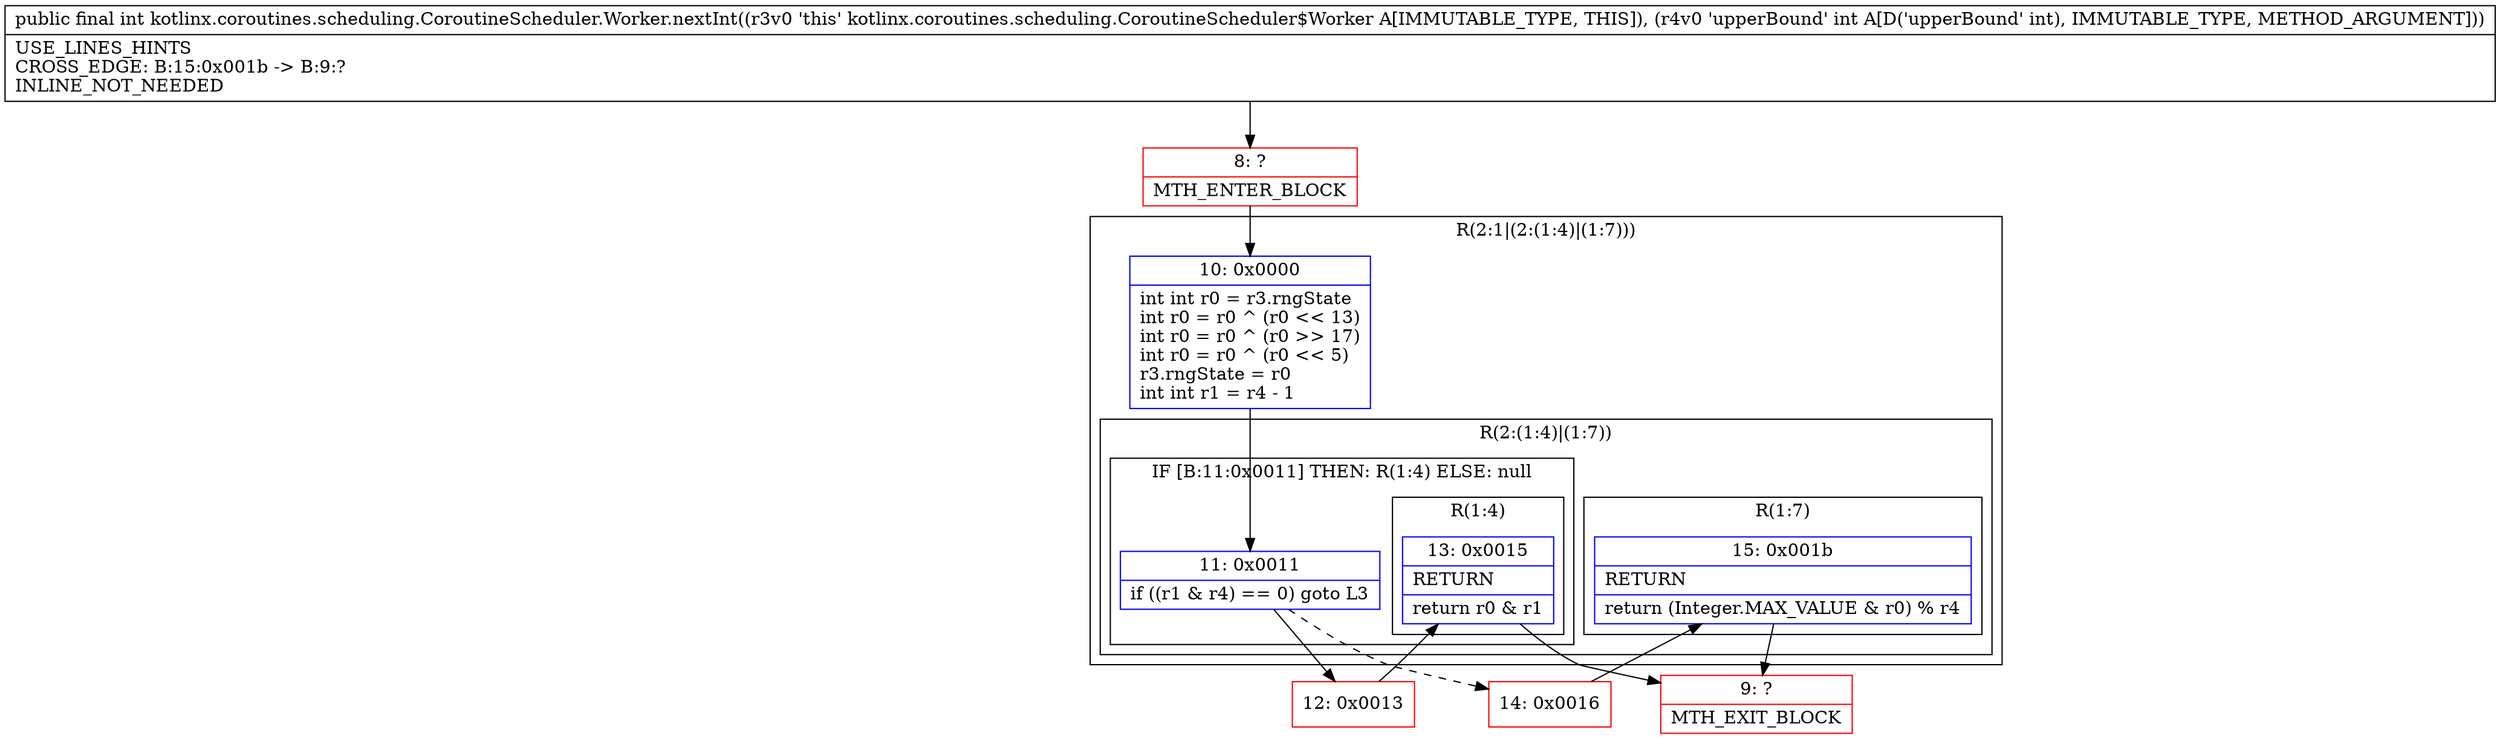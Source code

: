 digraph "CFG forkotlinx.coroutines.scheduling.CoroutineScheduler.Worker.nextInt(I)I" {
subgraph cluster_Region_765783232 {
label = "R(2:1|(2:(1:4)|(1:7)))";
node [shape=record,color=blue];
Node_10 [shape=record,label="{10\:\ 0x0000|int int r0 = r3.rngState\lint r0 = r0 ^ (r0 \<\< 13)\lint r0 = r0 ^ (r0 \>\> 17)\lint r0 = r0 ^ (r0 \<\< 5)\lr3.rngState = r0\lint int r1 = r4 \- 1\l}"];
subgraph cluster_Region_850380691 {
label = "R(2:(1:4)|(1:7))";
node [shape=record,color=blue];
subgraph cluster_IfRegion_1919947001 {
label = "IF [B:11:0x0011] THEN: R(1:4) ELSE: null";
node [shape=record,color=blue];
Node_11 [shape=record,label="{11\:\ 0x0011|if ((r1 & r4) == 0) goto L3\l}"];
subgraph cluster_Region_366275669 {
label = "R(1:4)";
node [shape=record,color=blue];
Node_13 [shape=record,label="{13\:\ 0x0015|RETURN\l|return r0 & r1\l}"];
}
}
subgraph cluster_Region_515314029 {
label = "R(1:7)";
node [shape=record,color=blue];
Node_15 [shape=record,label="{15\:\ 0x001b|RETURN\l|return (Integer.MAX_VALUE & r0) % r4\l}"];
}
}
}
Node_8 [shape=record,color=red,label="{8\:\ ?|MTH_ENTER_BLOCK\l}"];
Node_12 [shape=record,color=red,label="{12\:\ 0x0013}"];
Node_9 [shape=record,color=red,label="{9\:\ ?|MTH_EXIT_BLOCK\l}"];
Node_14 [shape=record,color=red,label="{14\:\ 0x0016}"];
MethodNode[shape=record,label="{public final int kotlinx.coroutines.scheduling.CoroutineScheduler.Worker.nextInt((r3v0 'this' kotlinx.coroutines.scheduling.CoroutineScheduler$Worker A[IMMUTABLE_TYPE, THIS]), (r4v0 'upperBound' int A[D('upperBound' int), IMMUTABLE_TYPE, METHOD_ARGUMENT]))  | USE_LINES_HINTS\lCROSS_EDGE: B:15:0x001b \-\> B:9:?\lINLINE_NOT_NEEDED\l}"];
MethodNode -> Node_8;Node_10 -> Node_11;
Node_11 -> Node_12;
Node_11 -> Node_14[style=dashed];
Node_13 -> Node_9;
Node_15 -> Node_9;
Node_8 -> Node_10;
Node_12 -> Node_13;
Node_14 -> Node_15;
}

